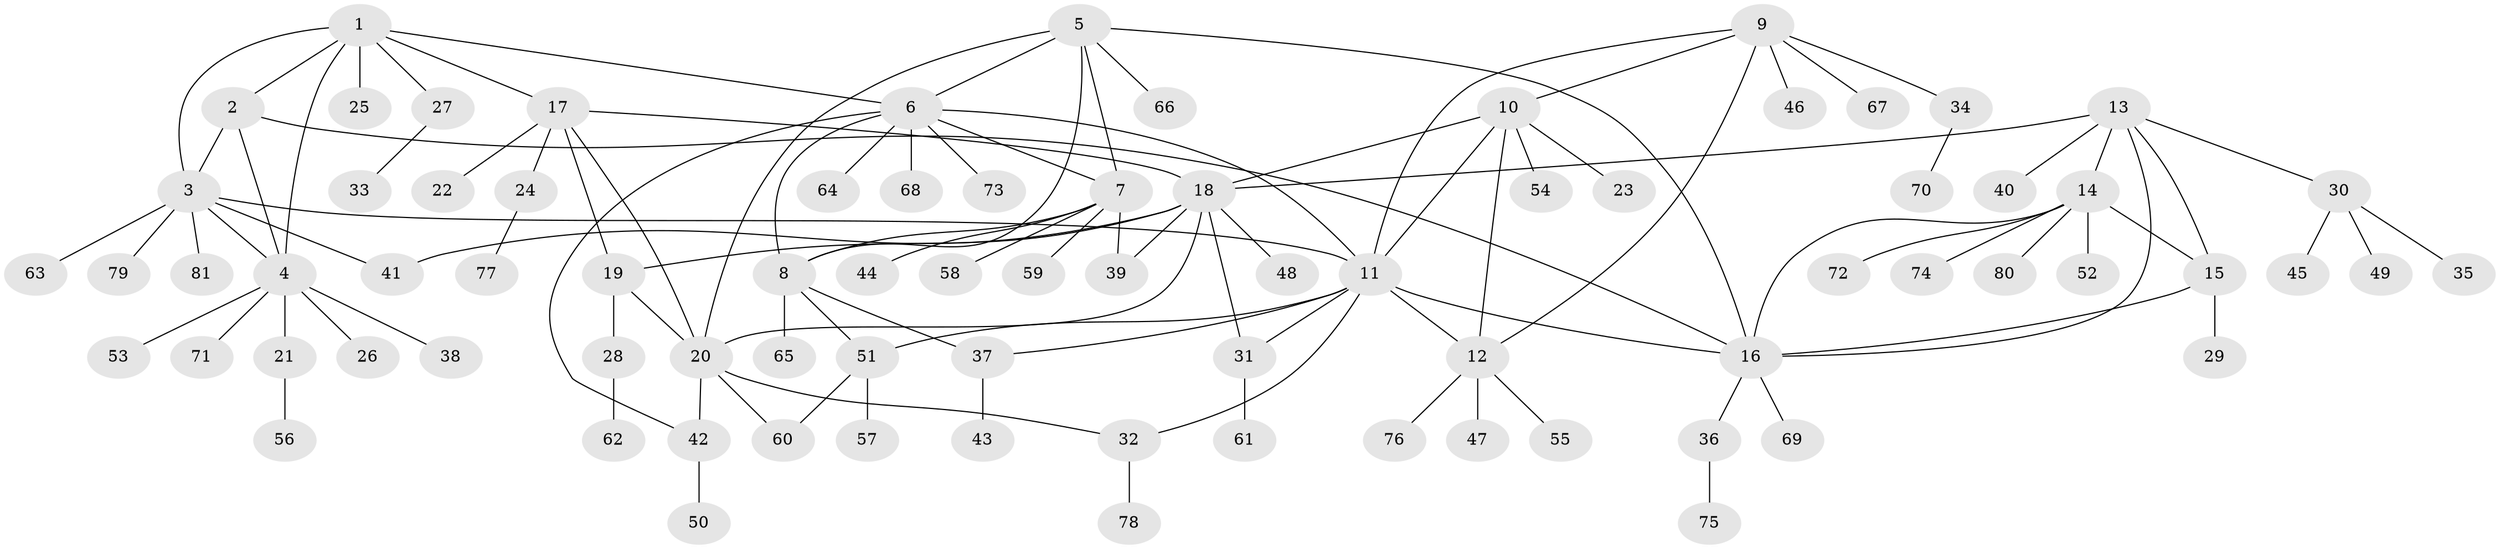 // Generated by graph-tools (version 1.1) at 2025/02/03/09/25 03:02:50]
// undirected, 81 vertices, 109 edges
graph export_dot {
graph [start="1"]
  node [color=gray90,style=filled];
  1;
  2;
  3;
  4;
  5;
  6;
  7;
  8;
  9;
  10;
  11;
  12;
  13;
  14;
  15;
  16;
  17;
  18;
  19;
  20;
  21;
  22;
  23;
  24;
  25;
  26;
  27;
  28;
  29;
  30;
  31;
  32;
  33;
  34;
  35;
  36;
  37;
  38;
  39;
  40;
  41;
  42;
  43;
  44;
  45;
  46;
  47;
  48;
  49;
  50;
  51;
  52;
  53;
  54;
  55;
  56;
  57;
  58;
  59;
  60;
  61;
  62;
  63;
  64;
  65;
  66;
  67;
  68;
  69;
  70;
  71;
  72;
  73;
  74;
  75;
  76;
  77;
  78;
  79;
  80;
  81;
  1 -- 2;
  1 -- 3;
  1 -- 4;
  1 -- 6;
  1 -- 17;
  1 -- 25;
  1 -- 27;
  2 -- 3;
  2 -- 4;
  2 -- 16;
  3 -- 4;
  3 -- 11;
  3 -- 41;
  3 -- 63;
  3 -- 79;
  3 -- 81;
  4 -- 21;
  4 -- 26;
  4 -- 38;
  4 -- 53;
  4 -- 71;
  5 -- 6;
  5 -- 7;
  5 -- 8;
  5 -- 16;
  5 -- 20;
  5 -- 66;
  6 -- 7;
  6 -- 8;
  6 -- 11;
  6 -- 42;
  6 -- 64;
  6 -- 68;
  6 -- 73;
  7 -- 8;
  7 -- 39;
  7 -- 44;
  7 -- 58;
  7 -- 59;
  8 -- 37;
  8 -- 51;
  8 -- 65;
  9 -- 10;
  9 -- 11;
  9 -- 12;
  9 -- 34;
  9 -- 46;
  9 -- 67;
  10 -- 11;
  10 -- 12;
  10 -- 18;
  10 -- 23;
  10 -- 54;
  11 -- 12;
  11 -- 16;
  11 -- 31;
  11 -- 32;
  11 -- 37;
  11 -- 51;
  12 -- 47;
  12 -- 55;
  12 -- 76;
  13 -- 14;
  13 -- 15;
  13 -- 16;
  13 -- 18;
  13 -- 30;
  13 -- 40;
  14 -- 15;
  14 -- 16;
  14 -- 52;
  14 -- 72;
  14 -- 74;
  14 -- 80;
  15 -- 16;
  15 -- 29;
  16 -- 36;
  16 -- 69;
  17 -- 18;
  17 -- 19;
  17 -- 20;
  17 -- 22;
  17 -- 24;
  18 -- 19;
  18 -- 20;
  18 -- 31;
  18 -- 39;
  18 -- 41;
  18 -- 48;
  19 -- 20;
  19 -- 28;
  20 -- 32;
  20 -- 42;
  20 -- 60;
  21 -- 56;
  24 -- 77;
  27 -- 33;
  28 -- 62;
  30 -- 35;
  30 -- 45;
  30 -- 49;
  31 -- 61;
  32 -- 78;
  34 -- 70;
  36 -- 75;
  37 -- 43;
  42 -- 50;
  51 -- 57;
  51 -- 60;
}
